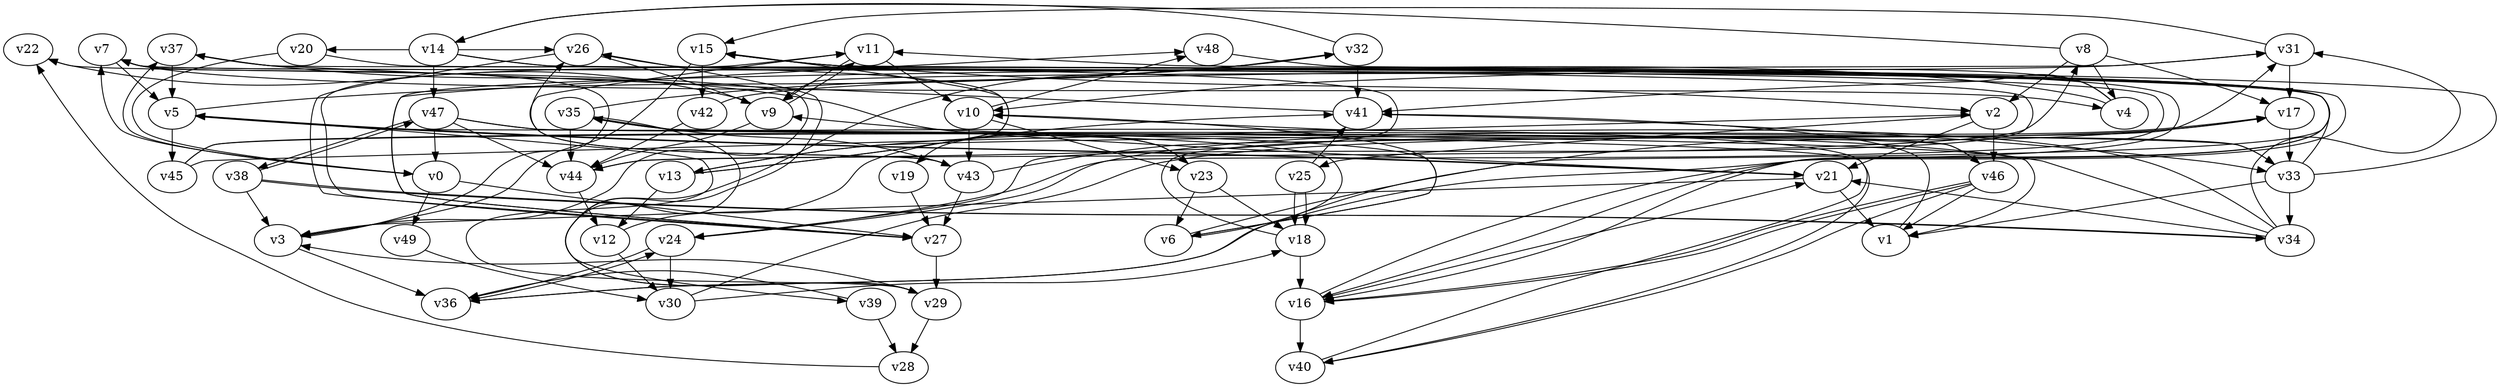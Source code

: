 // Benchmark game 69 - 50 vertices
digraph G {
    v0 [name="v0", player=1];
    v1 [name="v1", player=1];
    v2 [name="v2", player=0];
    v3 [name="v3", player=1];
    v4 [name="v4", player=0];
    v5 [name="v5", player=1];
    v6 [name="v6", player=1];
    v7 [name="v7", player=0];
    v8 [name="v8", player=1];
    v9 [name="v9", player=1];
    v10 [name="v10", player=0];
    v11 [name="v11", player=0];
    v12 [name="v12", player=0];
    v13 [name="v13", player=0];
    v14 [name="v14", player=0];
    v15 [name="v15", player=0, target=1];
    v16 [name="v16", player=1];
    v17 [name="v17", player=0, target=1];
    v18 [name="v18", player=1, target=1];
    v19 [name="v19", player=1];
    v20 [name="v20", player=1];
    v21 [name="v21", player=0];
    v22 [name="v22", player=1];
    v23 [name="v23", player=0];
    v24 [name="v24", player=0];
    v25 [name="v25", player=0];
    v26 [name="v26", player=1, target=1];
    v27 [name="v27", player=0];
    v28 [name="v28", player=0];
    v29 [name="v29", player=0];
    v30 [name="v30", player=0];
    v31 [name="v31", player=1];
    v32 [name="v32", player=0];
    v33 [name="v33", player=0];
    v34 [name="v34", player=0];
    v35 [name="v35", player=0];
    v36 [name="v36", player=1];
    v37 [name="v37", player=0, target=1];
    v38 [name="v38", player=1];
    v39 [name="v39", player=0, target=1];
    v40 [name="v40", player=1];
    v41 [name="v41", player=0];
    v42 [name="v42", player=0];
    v43 [name="v43", player=1];
    v44 [name="v44", player=0];
    v45 [name="v45", player=1];
    v46 [name="v46", player=0];
    v47 [name="v47", player=1];
    v48 [name="v48", player=1];
    v49 [name="v49", player=0, target=1];

    v0 -> v7 [constraint="time >= 5"];
    v1 -> v41 [constraint="time % 2 == 0"];
    v2 -> v25 [constraint="time % 4 == 1"];
    v3 -> v36;
    v4 -> v41 [constraint="time % 3 == 0"];
    v5 -> v45;
    v6 -> v15 [constraint="time >= 12"];
    v7 -> v4 [constraint="time % 3 == 0"];
    v8 -> v17 [constraint="(time >= 4) && (time <= 16)"];
    v9 -> v44;
    v10 -> v6 [constraint="time == 14"];
    v11 -> v9;
    v12 -> v41 [constraint="time >= 14"];
    v13 -> v23 [constraint="time == 13"];
    v14 -> v24 [constraint="time % 4 == 3"];
    v15 -> v42;
    v16 -> v40;
    v17 -> v24 [constraint="time == 7"];
    v18 -> v31 [constraint="time == 8"];
    v19 -> v27;
    v20 -> v0 [constraint="time == 5"];
    v21 -> v3 [constraint="time >= 14"];
    v22 -> v3 [constraint="time >= 9"];
    v23 -> v18;
    v24 -> v7 [constraint="time <= 9"];
    v25 -> v18;
    v26 -> v27 [constraint="time >= 8"];
    v27 -> v48 [constraint="time % 6 == 3"];
    v28 -> v22 [constraint="time == 7"];
    v29 -> v28;
    v30 -> v17 [constraint="time >= 7"];
    v31 -> v17;
    v32 -> v14 [constraint="time == 4"];
    v33 -> v1 [constraint="time >= 11"];
    v34 -> v31 [constraint="time == 17"];
    v35 -> v32 [constraint="time % 3 == 0"];
    v36 -> v17 [constraint="time >= 9"];
    v37 -> v16 [constraint="time % 4 == 2"];
    v38 -> v47 [constraint="time == 2"];
    v39 -> v36 [constraint="(time % 3 == 1) || (time % 3 == 2)"];
    v40 -> v35 [constraint="time <= 23"];
    v41 -> v33 [constraint="time <= 25"];
    v42 -> v31 [constraint="(time % 2 == 1) || (time % 5 == 2)"];
    v43 -> v26 [constraint="time % 2 == 1"];
    v44 -> v12;
    v45 -> v46 [constraint="time == 13"];
    v46 -> v16 [constraint="time % 4 == 1"];
    v47 -> v40 [constraint="time == 19"];
    v48 -> v36 [constraint="time % 2 == 1"];
    v49 -> v30 [constraint="time % 3 == 1"];
    v2 -> v21 [constraint="time == 7"];
    v34 -> v21 [constraint="time == 13"];
    v35 -> v1 [constraint="time % 2 == 0"];
    v14 -> v26 [constraint="time <= 11"];
    v29 -> v26 [constraint="time % 2 == 0"];
    v43 -> v35 [constraint="time == 4"];
    v14 -> v47;
    v23 -> v6;
    v0 -> v37 [constraint="time == 8"];
    v41 -> v37 [constraint="time <= 11"];
    v5 -> v21 [constraint="time <= 24"];
    v7 -> v5 [constraint="time >= 13"];
    v38 -> v34 [constraint="time >= 13"];
    v15 -> v2 [constraint="time == 8"];
    v34 -> v10 [constraint="time % 2 == 1"];
    v13 -> v26 [constraint="time <= 8"];
    v5 -> v32 [constraint="time % 6 == 2"];
    v0 -> v27 [constraint="time % 4 == 3"];
    v35 -> v44;
    v47 -> v6 [constraint="(time >= 5) && (time <= 18)"];
    v11 -> v10;
    v2 -> v46;
    v13 -> v12;
    v29 -> v3 [constraint="time % 3 == 2"];
    v8 -> v2;
    v46 -> v13 [constraint="time == 9"];
    v43 -> v27;
    v4 -> v10 [constraint="time == 0"];
    v10 -> v23;
    v11 -> v43 [constraint="time >= 7"];
    v6 -> v5 [constraint="time >= 4"];
    v4 -> v9 [constraint="time == 13"];
    v14 -> v44 [constraint="time >= 5"];
    v45 -> v33 [constraint="time >= 15"];
    v43 -> v33 [constraint="time <= 23"];
    v37 -> v21 [constraint="time <= 10"];
    v38 -> v34 [constraint="time % 3 == 1"];
    v27 -> v11 [constraint="time % 5 == 2"];
    v20 -> v16 [constraint="time % 2 == 0"];
    v25 -> v18 [constraint="time == 17"];
    v29 -> v5 [constraint="time <= 8"];
    v44 -> v8 [constraint="time <= 12"];
    v47 -> v44 [constraint="time % 2 == 1"];
    v25 -> v41 [constraint="time % 3 == 0"];
    v33 -> v11 [constraint="time % 3 == 0"];
    v15 -> v3 [constraint="time % 6 == 4"];
    v4 -> v15 [constraint="time % 2 == 1"];
    v33 -> v34;
    v16 -> v21 [constraint="time % 3 == 0"];
    v27 -> v31 [constraint="time <= 11"];
    v8 -> v14 [constraint="time % 2 == 0"];
    v39 -> v28;
    v46 -> v40 [constraint="time % 4 == 3"];
    v10 -> v43;
    v21 -> v1;
    v0 -> v49;
    v42 -> v44;
    v46 -> v1;
    v10 -> v48 [constraint="time >= 11"];
    v37 -> v5;
    v12 -> v30 [constraint="(time % 4 == 1) || (time % 3 == 2)"];
    v47 -> v38;
    v9 -> v22 [constraint="time == 3"];
    v32 -> v41;
    v18 -> v16;
    v34 -> v9 [constraint="time % 6 == 4"];
    v30 -> v18 [constraint="time == 2"];
    v9 -> v11 [constraint="time >= 5"];
    v32 -> v39 [constraint="time >= 6"];
    v24 -> v30;
    v27 -> v29;
    v38 -> v3;
    v16 -> v15 [constraint="time == 20"];
    v21 -> v5 [constraint="time == 16"];
    v17 -> v33;
    v24 -> v36;
    v26 -> v9 [constraint="time >= 9"];
    v14 -> v20 [constraint="time == 1"];
    v23 -> v19 [constraint="time >= 13"];
    v36 -> v24 [constraint="time >= 9"];
    v45 -> v2 [constraint="time % 2 == 1"];
    v13 -> v15 [constraint="time == 19"];
    v35 -> v29 [constraint="time % 2 == 0"];
    v8 -> v4;
    v3 -> v7 [constraint="time <= 13"];
    v33 -> v7 [constraint="time <= 21"];
    v47 -> v0;
    v46 -> v16 [constraint="(time >= 9) && (time <= 22)"];
    v31 -> v15 [constraint="time % 5 == 1"];
}

